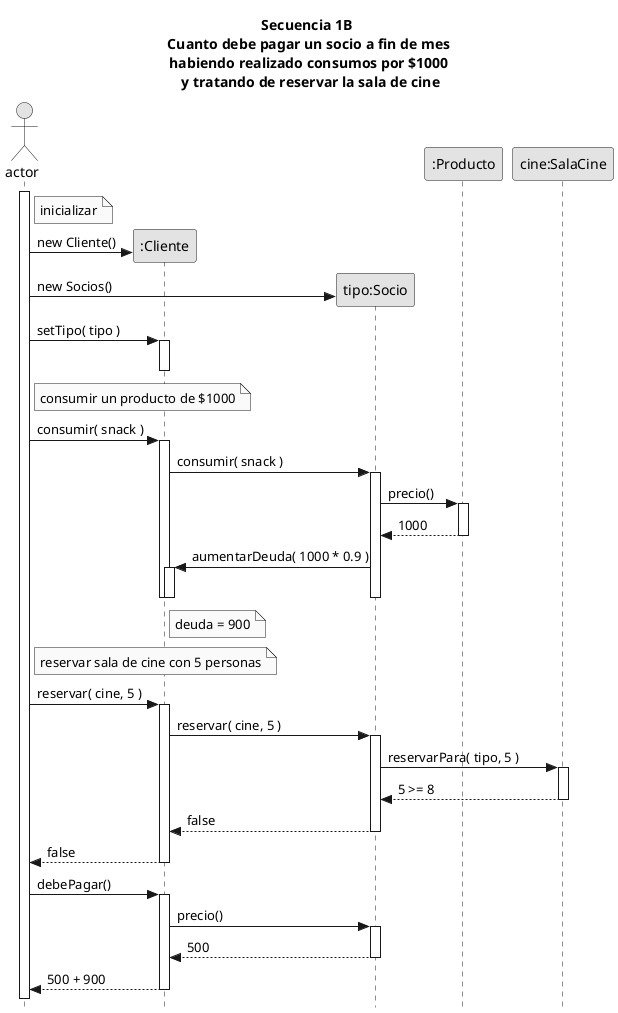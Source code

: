 @startuml
skinparam style strictuml
skinparam classAttributeIconSize 0
skinparam monochrome true
hide empty members

title Secuencia 1B \n Cuanto debe pagar un socio a fin de mes \n habiendo realizado consumos por $1000 \n y tratando de reservar la sala de cine

actor actor
participant cli as ":Cliente"
participant tipo as "tipo:Socio"
participant prod as ":Producto"
participant cine as "cine:SalaCine"

actor ++

note right actor : inicializar

actor -> cli ** : new Cliente()
actor -> tipo ** : new Socios()
actor -> cli ++ : setTipo( tipo )
cli --

note right actor : consumir un producto de $1000

actor -> cli ++ : consumir( snack )
cli -> tipo ++ : consumir( snack )
tipo -> prod ++ : precio()
return 1000
tipo -> cli ++ : aumentarDeuda( 1000 * 0.9 )
note right cli : deuda = 900
cli --
tipo --
cli--

note right actor : reservar sala de cine con 5 personas

actor -> cli ++ : reservar( cine, 5 )
cli -> tipo ++ : reservar( cine, 5 )
tipo -> cine ++ : reservarPara( tipo, 5 )

return 5 >= 8
return false
return false

actor -> cli ++ : debePagar()
cli -> tipo ++: precio()
return 500
return 500 + 900

@enduml